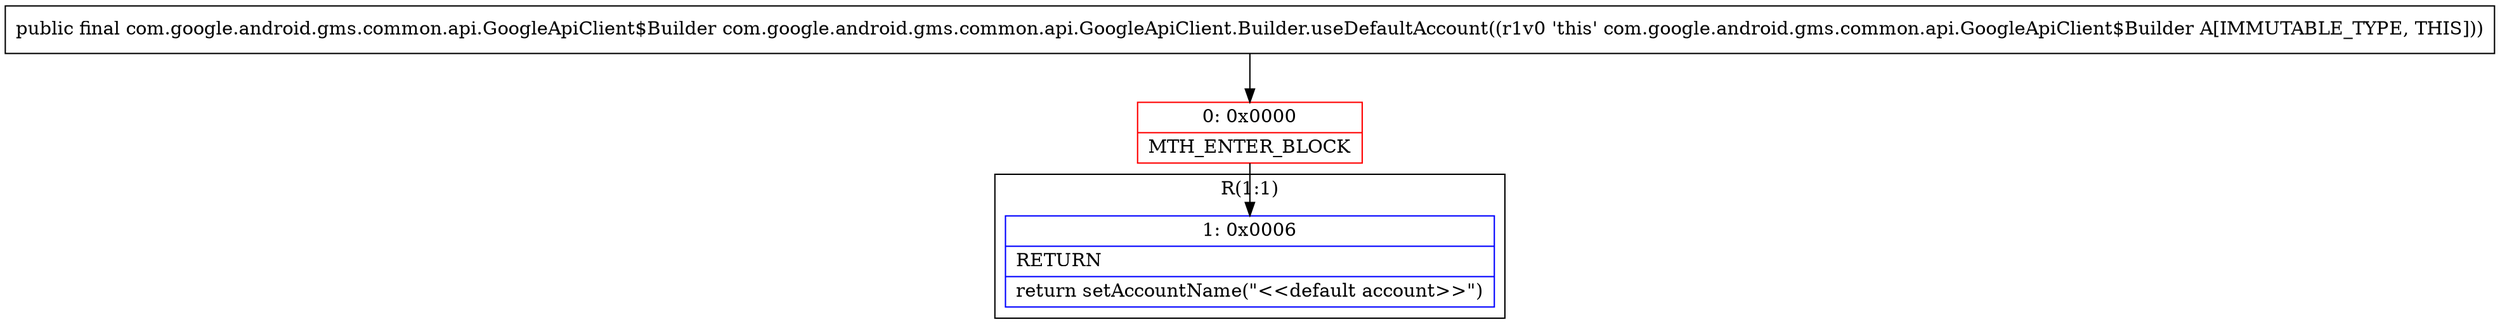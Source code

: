 digraph "CFG forcom.google.android.gms.common.api.GoogleApiClient.Builder.useDefaultAccount()Lcom\/google\/android\/gms\/common\/api\/GoogleApiClient$Builder;" {
subgraph cluster_Region_1301817941 {
label = "R(1:1)";
node [shape=record,color=blue];
Node_1 [shape=record,label="{1\:\ 0x0006|RETURN\l|return setAccountName(\"\<\<default account\>\>\")\l}"];
}
Node_0 [shape=record,color=red,label="{0\:\ 0x0000|MTH_ENTER_BLOCK\l}"];
MethodNode[shape=record,label="{public final com.google.android.gms.common.api.GoogleApiClient$Builder com.google.android.gms.common.api.GoogleApiClient.Builder.useDefaultAccount((r1v0 'this' com.google.android.gms.common.api.GoogleApiClient$Builder A[IMMUTABLE_TYPE, THIS])) }"];
MethodNode -> Node_0;
Node_0 -> Node_1;
}


